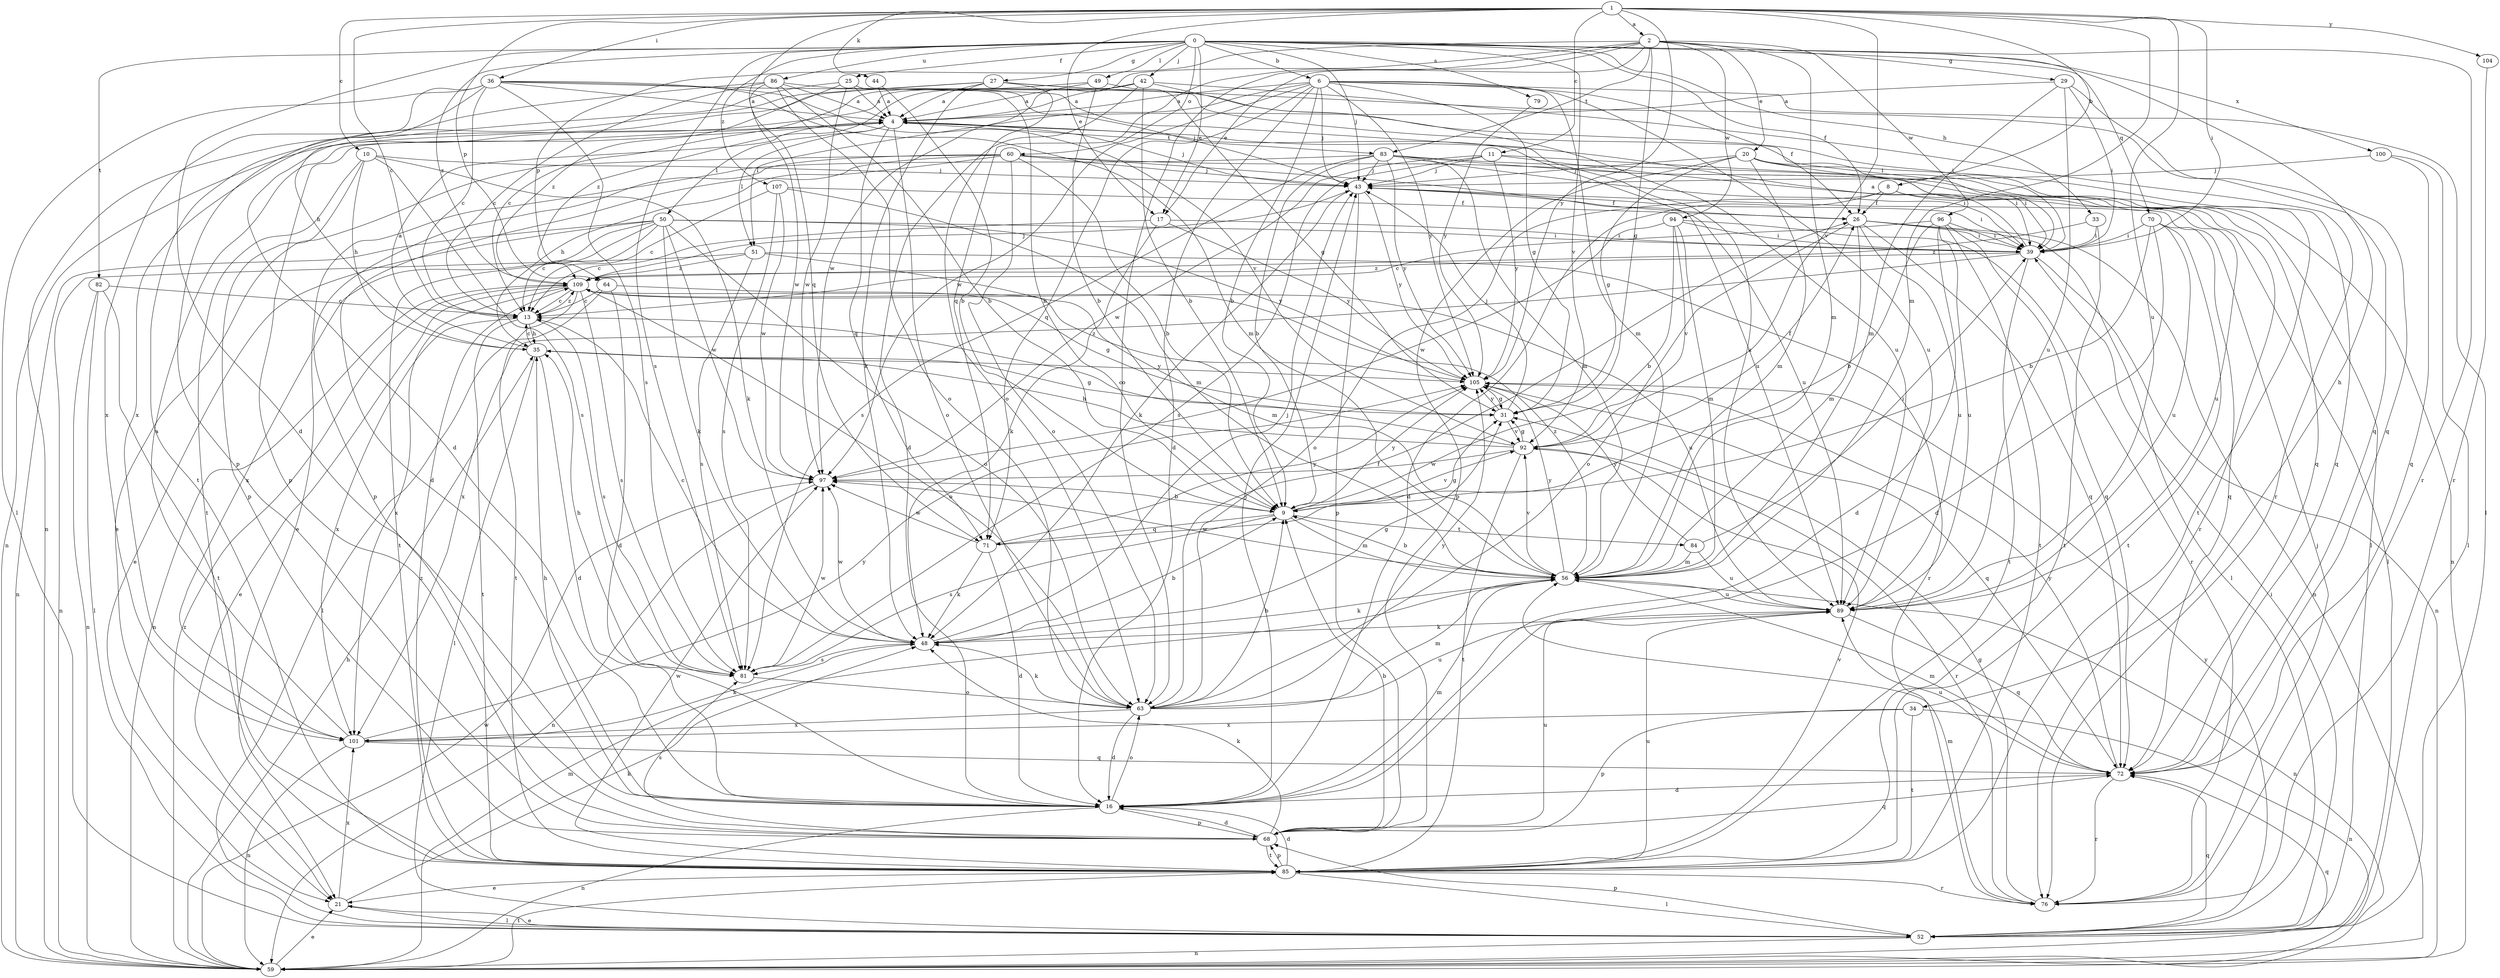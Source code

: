 strict digraph  {
0;
1;
2;
4;
6;
8;
9;
10;
11;
13;
16;
17;
20;
21;
25;
26;
27;
29;
31;
33;
34;
35;
36;
39;
42;
43;
44;
48;
49;
50;
51;
52;
56;
59;
60;
63;
64;
68;
70;
71;
72;
76;
79;
81;
82;
83;
84;
85;
86;
89;
92;
94;
96;
97;
100;
101;
104;
105;
107;
109;
0 -> 6  [label=b];
0 -> 16  [label=d];
0 -> 17  [label=e];
0 -> 25  [label=f];
0 -> 26  [label=f];
0 -> 27  [label=g];
0 -> 33  [label=h];
0 -> 34  [label=h];
0 -> 42  [label=j];
0 -> 43  [label=j];
0 -> 49  [label=l];
0 -> 60  [label=o];
0 -> 70  [label=q];
0 -> 76  [label=r];
0 -> 79  [label=s];
0 -> 81  [label=s];
0 -> 82  [label=t];
0 -> 86  [label=u];
0 -> 92  [label=v];
0 -> 100  [label=x];
0 -> 107  [label=z];
0 -> 109  [label=z];
1 -> 2  [label=a];
1 -> 8  [label=b];
1 -> 10  [label=c];
1 -> 11  [label=c];
1 -> 13  [label=c];
1 -> 17  [label=e];
1 -> 36  [label=i];
1 -> 39  [label=i];
1 -> 44  [label=k];
1 -> 56  [label=m];
1 -> 64  [label=p];
1 -> 71  [label=q];
1 -> 89  [label=u];
1 -> 92  [label=v];
1 -> 104  [label=y];
1 -> 105  [label=y];
2 -> 17  [label=e];
2 -> 20  [label=e];
2 -> 29  [label=g];
2 -> 31  [label=g];
2 -> 56  [label=m];
2 -> 63  [label=o];
2 -> 64  [label=p];
2 -> 71  [label=q];
2 -> 83  [label=t];
2 -> 94  [label=w];
2 -> 96  [label=w];
2 -> 97  [label=w];
4 -> 43  [label=j];
4 -> 50  [label=l];
4 -> 51  [label=l];
4 -> 59  [label=n];
4 -> 63  [label=o];
4 -> 68  [label=p];
4 -> 71  [label=q];
4 -> 83  [label=t];
4 -> 89  [label=u];
6 -> 4  [label=a];
6 -> 9  [label=b];
6 -> 16  [label=d];
6 -> 26  [label=f];
6 -> 31  [label=g];
6 -> 43  [label=j];
6 -> 51  [label=l];
6 -> 52  [label=l];
6 -> 56  [label=m];
6 -> 71  [label=q];
6 -> 89  [label=u];
6 -> 97  [label=w];
6 -> 105  [label=y];
8 -> 16  [label=d];
8 -> 26  [label=f];
8 -> 52  [label=l];
8 -> 63  [label=o];
8 -> 89  [label=u];
9 -> 56  [label=m];
9 -> 71  [label=q];
9 -> 81  [label=s];
9 -> 84  [label=t];
9 -> 92  [label=v];
9 -> 105  [label=y];
10 -> 35  [label=h];
10 -> 43  [label=j];
10 -> 48  [label=k];
10 -> 68  [label=p];
10 -> 81  [label=s];
10 -> 85  [label=t];
11 -> 39  [label=i];
11 -> 43  [label=j];
11 -> 59  [label=n];
11 -> 81  [label=s];
11 -> 97  [label=w];
11 -> 105  [label=y];
13 -> 35  [label=h];
13 -> 81  [label=s];
13 -> 85  [label=t];
13 -> 101  [label=x];
13 -> 109  [label=z];
16 -> 35  [label=h];
16 -> 43  [label=j];
16 -> 56  [label=m];
16 -> 59  [label=n];
16 -> 63  [label=o];
16 -> 68  [label=p];
17 -> 13  [label=c];
17 -> 39  [label=i];
17 -> 48  [label=k];
17 -> 105  [label=y];
20 -> 31  [label=g];
20 -> 39  [label=i];
20 -> 43  [label=j];
20 -> 56  [label=m];
20 -> 68  [label=p];
20 -> 72  [label=q];
20 -> 85  [label=t];
21 -> 48  [label=k];
21 -> 52  [label=l];
21 -> 101  [label=x];
25 -> 4  [label=a];
25 -> 9  [label=b];
25 -> 35  [label=h];
25 -> 39  [label=i];
25 -> 97  [label=w];
25 -> 109  [label=z];
26 -> 39  [label=i];
26 -> 52  [label=l];
26 -> 56  [label=m];
26 -> 59  [label=n];
26 -> 63  [label=o];
26 -> 72  [label=q];
26 -> 89  [label=u];
27 -> 4  [label=a];
27 -> 16  [label=d];
27 -> 39  [label=i];
27 -> 48  [label=k];
27 -> 63  [label=o];
27 -> 72  [label=q];
27 -> 101  [label=x];
29 -> 4  [label=a];
29 -> 39  [label=i];
29 -> 56  [label=m];
29 -> 72  [label=q];
29 -> 89  [label=u];
31 -> 43  [label=j];
31 -> 92  [label=v];
31 -> 105  [label=y];
33 -> 39  [label=i];
33 -> 85  [label=t];
33 -> 109  [label=z];
34 -> 59  [label=n];
34 -> 68  [label=p];
34 -> 85  [label=t];
34 -> 101  [label=x];
35 -> 4  [label=a];
35 -> 13  [label=c];
35 -> 16  [label=d];
35 -> 31  [label=g];
35 -> 52  [label=l];
35 -> 105  [label=y];
36 -> 4  [label=a];
36 -> 13  [label=c];
36 -> 52  [label=l];
36 -> 56  [label=m];
36 -> 68  [label=p];
36 -> 81  [label=s];
36 -> 89  [label=u];
36 -> 92  [label=v];
36 -> 101  [label=x];
39 -> 4  [label=a];
39 -> 59  [label=n];
39 -> 85  [label=t];
39 -> 101  [label=x];
39 -> 109  [label=z];
42 -> 4  [label=a];
42 -> 9  [label=b];
42 -> 16  [label=d];
42 -> 59  [label=n];
42 -> 76  [label=r];
42 -> 89  [label=u];
42 -> 109  [label=z];
43 -> 26  [label=f];
43 -> 39  [label=i];
43 -> 48  [label=k];
43 -> 68  [label=p];
43 -> 105  [label=y];
44 -> 4  [label=a];
44 -> 9  [label=b];
48 -> 9  [label=b];
48 -> 13  [label=c];
48 -> 31  [label=g];
48 -> 43  [label=j];
48 -> 81  [label=s];
48 -> 97  [label=w];
49 -> 4  [label=a];
49 -> 9  [label=b];
49 -> 13  [label=c];
49 -> 31  [label=g];
50 -> 13  [label=c];
50 -> 21  [label=e];
50 -> 39  [label=i];
50 -> 48  [label=k];
50 -> 59  [label=n];
50 -> 63  [label=o];
50 -> 85  [label=t];
50 -> 97  [label=w];
50 -> 101  [label=x];
50 -> 105  [label=y];
51 -> 56  [label=m];
51 -> 59  [label=n];
51 -> 76  [label=r];
51 -> 81  [label=s];
51 -> 109  [label=z];
52 -> 21  [label=e];
52 -> 39  [label=i];
52 -> 59  [label=n];
52 -> 68  [label=p];
52 -> 72  [label=q];
52 -> 105  [label=y];
56 -> 9  [label=b];
56 -> 48  [label=k];
56 -> 59  [label=n];
56 -> 89  [label=u];
56 -> 92  [label=v];
56 -> 97  [label=w];
56 -> 105  [label=y];
56 -> 109  [label=z];
59 -> 21  [label=e];
59 -> 35  [label=h];
59 -> 56  [label=m];
59 -> 72  [label=q];
59 -> 85  [label=t];
59 -> 97  [label=w];
59 -> 109  [label=z];
60 -> 9  [label=b];
60 -> 16  [label=d];
60 -> 21  [label=e];
60 -> 35  [label=h];
60 -> 43  [label=j];
60 -> 63  [label=o];
60 -> 68  [label=p];
60 -> 72  [label=q];
60 -> 89  [label=u];
63 -> 9  [label=b];
63 -> 16  [label=d];
63 -> 26  [label=f];
63 -> 48  [label=k];
63 -> 56  [label=m];
63 -> 89  [label=u];
63 -> 101  [label=x];
63 -> 105  [label=y];
64 -> 13  [label=c];
64 -> 16  [label=d];
64 -> 31  [label=g];
64 -> 52  [label=l];
68 -> 9  [label=b];
68 -> 16  [label=d];
68 -> 48  [label=k];
68 -> 72  [label=q];
68 -> 81  [label=s];
68 -> 85  [label=t];
68 -> 89  [label=u];
70 -> 9  [label=b];
70 -> 16  [label=d];
70 -> 39  [label=i];
70 -> 72  [label=q];
70 -> 85  [label=t];
70 -> 89  [label=u];
71 -> 16  [label=d];
71 -> 31  [label=g];
71 -> 48  [label=k];
71 -> 97  [label=w];
71 -> 105  [label=y];
72 -> 16  [label=d];
72 -> 56  [label=m];
72 -> 76  [label=r];
72 -> 89  [label=u];
72 -> 105  [label=y];
76 -> 31  [label=g];
76 -> 43  [label=j];
76 -> 56  [label=m];
79 -> 105  [label=y];
81 -> 35  [label=h];
81 -> 63  [label=o];
81 -> 97  [label=w];
82 -> 13  [label=c];
82 -> 52  [label=l];
82 -> 59  [label=n];
82 -> 85  [label=t];
83 -> 9  [label=b];
83 -> 21  [label=e];
83 -> 39  [label=i];
83 -> 43  [label=j];
83 -> 52  [label=l];
83 -> 56  [label=m];
83 -> 76  [label=r];
83 -> 81  [label=s];
83 -> 105  [label=y];
84 -> 39  [label=i];
84 -> 56  [label=m];
84 -> 89  [label=u];
84 -> 105  [label=y];
85 -> 16  [label=d];
85 -> 21  [label=e];
85 -> 52  [label=l];
85 -> 68  [label=p];
85 -> 76  [label=r];
85 -> 89  [label=u];
85 -> 92  [label=v];
85 -> 97  [label=w];
85 -> 109  [label=z];
86 -> 4  [label=a];
86 -> 9  [label=b];
86 -> 13  [label=c];
86 -> 43  [label=j];
86 -> 63  [label=o];
86 -> 85  [label=t];
86 -> 97  [label=w];
89 -> 48  [label=k];
89 -> 72  [label=q];
92 -> 13  [label=c];
92 -> 26  [label=f];
92 -> 31  [label=g];
92 -> 35  [label=h];
92 -> 76  [label=r];
92 -> 85  [label=t];
92 -> 97  [label=w];
94 -> 9  [label=b];
94 -> 39  [label=i];
94 -> 56  [label=m];
94 -> 76  [label=r];
94 -> 92  [label=v];
94 -> 97  [label=w];
96 -> 9  [label=b];
96 -> 13  [label=c];
96 -> 16  [label=d];
96 -> 39  [label=i];
96 -> 72  [label=q];
96 -> 85  [label=t];
96 -> 89  [label=u];
97 -> 9  [label=b];
97 -> 59  [label=n];
100 -> 43  [label=j];
100 -> 52  [label=l];
100 -> 72  [label=q];
101 -> 4  [label=a];
101 -> 48  [label=k];
101 -> 59  [label=n];
101 -> 72  [label=q];
101 -> 105  [label=y];
104 -> 76  [label=r];
105 -> 31  [label=g];
105 -> 72  [label=q];
105 -> 109  [label=z];
107 -> 13  [label=c];
107 -> 26  [label=f];
107 -> 56  [label=m];
107 -> 81  [label=s];
107 -> 97  [label=w];
109 -> 13  [label=c];
109 -> 21  [label=e];
109 -> 43  [label=j];
109 -> 59  [label=n];
109 -> 63  [label=o];
109 -> 81  [label=s];
109 -> 85  [label=t];
109 -> 89  [label=u];
109 -> 101  [label=x];
}
